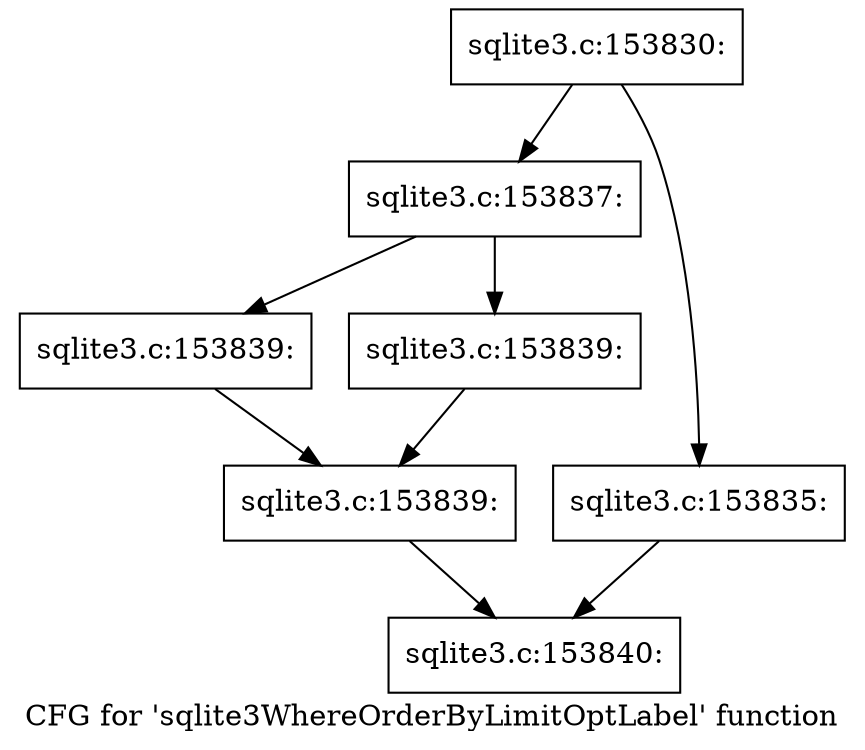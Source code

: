 digraph "CFG for 'sqlite3WhereOrderByLimitOptLabel' function" {
	label="CFG for 'sqlite3WhereOrderByLimitOptLabel' function";

	Node0x55c0f9a72080 [shape=record,label="{sqlite3.c:153830:}"];
	Node0x55c0f9a72080 -> Node0x55c0f9a71e60;
	Node0x55c0f9a72080 -> Node0x55c0f9a72d50;
	Node0x55c0f9a72d50 [shape=record,label="{sqlite3.c:153835:}"];
	Node0x55c0f9a72d50 -> Node0x55c0f9a72840;
	Node0x55c0f9a71e60 [shape=record,label="{sqlite3.c:153837:}"];
	Node0x55c0f9a71e60 -> Node0x55c0f9a74330;
	Node0x55c0f9a71e60 -> Node0x55c0f9a74380;
	Node0x55c0f9a74330 [shape=record,label="{sqlite3.c:153839:}"];
	Node0x55c0f9a74330 -> Node0x55c0f9a743d0;
	Node0x55c0f9a74380 [shape=record,label="{sqlite3.c:153839:}"];
	Node0x55c0f9a74380 -> Node0x55c0f9a743d0;
	Node0x55c0f9a743d0 [shape=record,label="{sqlite3.c:153839:}"];
	Node0x55c0f9a743d0 -> Node0x55c0f9a72840;
	Node0x55c0f9a72840 [shape=record,label="{sqlite3.c:153840:}"];
}
